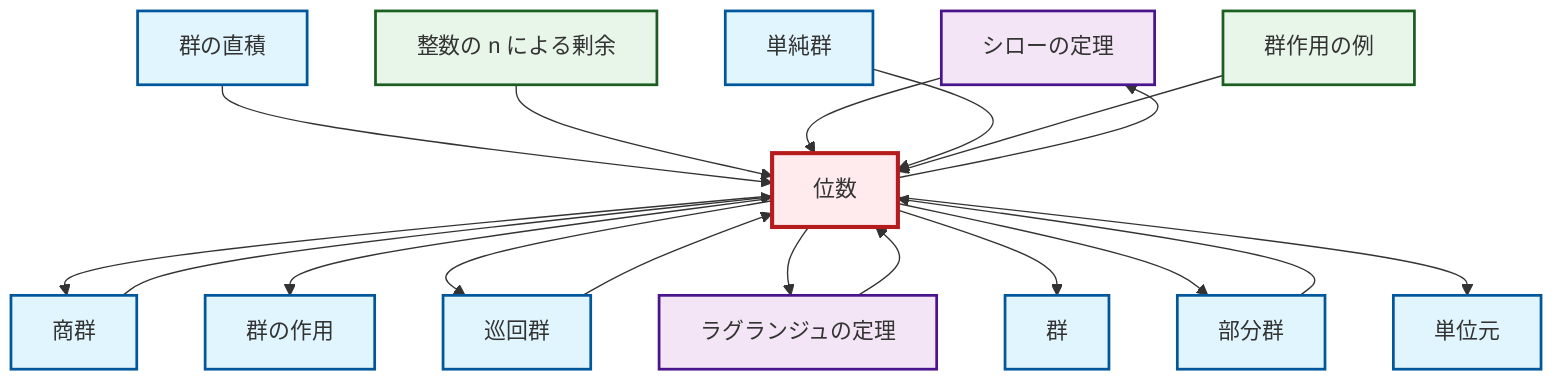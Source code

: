graph TD
    classDef definition fill:#e1f5fe,stroke:#01579b,stroke-width:2px
    classDef theorem fill:#f3e5f5,stroke:#4a148c,stroke-width:2px
    classDef axiom fill:#fff3e0,stroke:#e65100,stroke-width:2px
    classDef example fill:#e8f5e9,stroke:#1b5e20,stroke-width:2px
    classDef current fill:#ffebee,stroke:#b71c1c,stroke-width:3px
    thm-sylow["シローの定理"]:::theorem
    def-identity-element["単位元"]:::definition
    ex-quotient-integers-mod-n["整数の n による剰余"]:::example
    def-cyclic-group["巡回群"]:::definition
    def-order["位数"]:::definition
    thm-lagrange["ラグランジュの定理"]:::theorem
    def-group-action["群の作用"]:::definition
    ex-group-action-examples["群作用の例"]:::example
    def-direct-product["群の直積"]:::definition
    def-simple-group["単純群"]:::definition
    def-quotient-group["商群"]:::definition
    def-subgroup["部分群"]:::definition
    def-group["群"]:::definition
    def-order --> def-quotient-group
    def-direct-product --> def-order
    def-order --> def-group-action
    def-order --> def-cyclic-group
    ex-quotient-integers-mod-n --> def-order
    def-quotient-group --> def-order
    thm-lagrange --> def-order
    def-subgroup --> def-order
    thm-sylow --> def-order
    def-order --> thm-lagrange
    def-order --> def-group
    def-simple-group --> def-order
    def-order --> def-subgroup
    def-order --> thm-sylow
    def-cyclic-group --> def-order
    def-order --> def-identity-element
    ex-group-action-examples --> def-order
    class def-order current